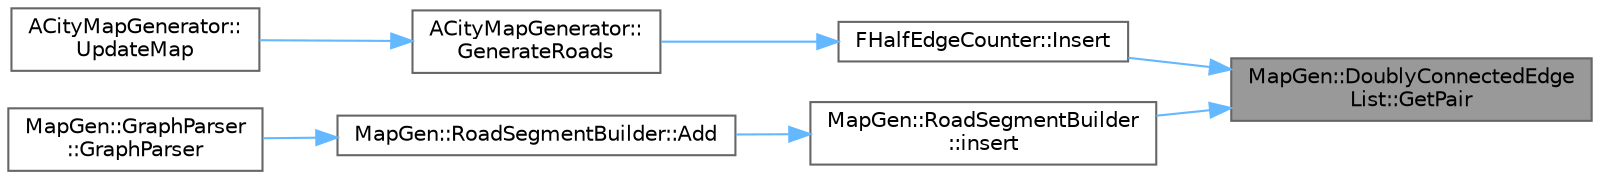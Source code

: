 digraph "MapGen::DoublyConnectedEdgeList::GetPair"
{
 // INTERACTIVE_SVG=YES
 // LATEX_PDF_SIZE
  bgcolor="transparent";
  edge [fontname=Helvetica,fontsize=10,labelfontname=Helvetica,labelfontsize=10];
  node [fontname=Helvetica,fontsize=10,shape=box,height=0.2,width=0.4];
  rankdir="RL";
  Node1 [id="Node000001",label="MapGen::DoublyConnectedEdge\lList::GetPair",height=0.2,width=0.4,color="gray40", fillcolor="grey60", style="filled", fontcolor="black",tooltip=" "];
  Node1 -> Node2 [id="edge1_Node000001_Node000002",dir="back",color="steelblue1",style="solid",tooltip=" "];
  Node2 [id="Node000002",label="FHalfEdgeCounter::Insert",height=0.2,width=0.4,color="grey40", fillcolor="white", style="filled",URL="$db/d28/classFHalfEdgeCounter.html#a9f2f2a24b906c58c811611a7d4903db1",tooltip=" "];
  Node2 -> Node3 [id="edge2_Node000002_Node000003",dir="back",color="steelblue1",style="solid",tooltip=" "];
  Node3 [id="Node000003",label="ACityMapGenerator::\lGenerateRoads",height=0.2,width=0.4,color="grey40", fillcolor="white", style="filled",URL="$d1/ddb/classACityMapGenerator.html#a67d7489265a1921069709a71b15efd0c",tooltip="Add the road meshes to the scene based on the current DCEL."];
  Node3 -> Node4 [id="edge3_Node000003_Node000004",dir="back",color="steelblue1",style="solid",tooltip=" "];
  Node4 [id="Node000004",label="ACityMapGenerator::\lUpdateMap",height=0.2,width=0.4,color="grey40", fillcolor="white", style="filled",URL="$d1/ddb/classACityMapGenerator.html#a5ad53319596101e96076a12eab41b9c1",tooltip="Here does nothing, implement in derived classes."];
  Node1 -> Node5 [id="edge4_Node000001_Node000005",dir="back",color="steelblue1",style="solid",tooltip=" "];
  Node5 [id="Node000005",label="MapGen::RoadSegmentBuilder\l::insert",height=0.2,width=0.4,color="grey40", fillcolor="white", style="filled",URL="$d6/d23/classMapGen_1_1RoadSegmentBuilder.html#ad298052003c229ecf121ced2dcec903f",tooltip="Insert both half-edges only if they haven't been visited yet."];
  Node5 -> Node6 [id="edge5_Node000005_Node000006",dir="back",color="steelblue1",style="solid",tooltip=" "];
  Node6 [id="Node000006",label="MapGen::RoadSegmentBuilder::Add",height=0.2,width=0.4,color="grey40", fillcolor="white", style="filled",URL="$d6/d23/classMapGen_1_1RoadSegmentBuilder.html#a2a1c2abec3305901c97cc124d2babc05",tooltip=" "];
  Node6 -> Node7 [id="edge6_Node000006_Node000007",dir="back",color="steelblue1",style="solid",tooltip=" "];
  Node7 [id="Node000007",label="MapGen::GraphParser\l::GraphParser",height=0.2,width=0.4,color="grey40", fillcolor="white", style="filled",URL="$d0/d95/classMapGen_1_1GraphParser.html#a29cba7f149768e4865016cc96451babf",tooltip=" "];
}
